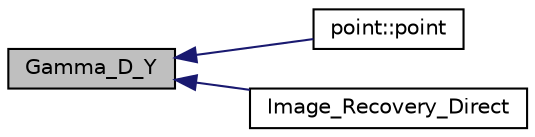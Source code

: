 digraph "Gamma_D_Y"
{
  edge [fontname="Helvetica",fontsize="10",labelfontname="Helvetica",labelfontsize="10"];
  node [fontname="Helvetica",fontsize="10",shape=record];
  rankdir="LR";
  Node47 [label="Gamma_D_Y",height=0.2,width=0.4,color="black", fillcolor="grey75", style="filled", fontcolor="black"];
  Node47 -> Node48 [dir="back",color="midnightblue",fontsize="10",style="solid"];
  Node48 [label="point::point",height=0.2,width=0.4,color="black", fillcolor="white", style="filled",URL="$classpoint.html#a35a81eb47d874ab0ad36577aad5fc464"];
  Node47 -> Node49 [dir="back",color="midnightblue",fontsize="10",style="solid"];
  Node49 [label="Image_Recovery_Direct",height=0.2,width=0.4,color="black", fillcolor="white", style="filled",URL="$_image___recovery_8h.html#a15a2b54cb9d8aa4d5abd90802b1bc34c"];
}
